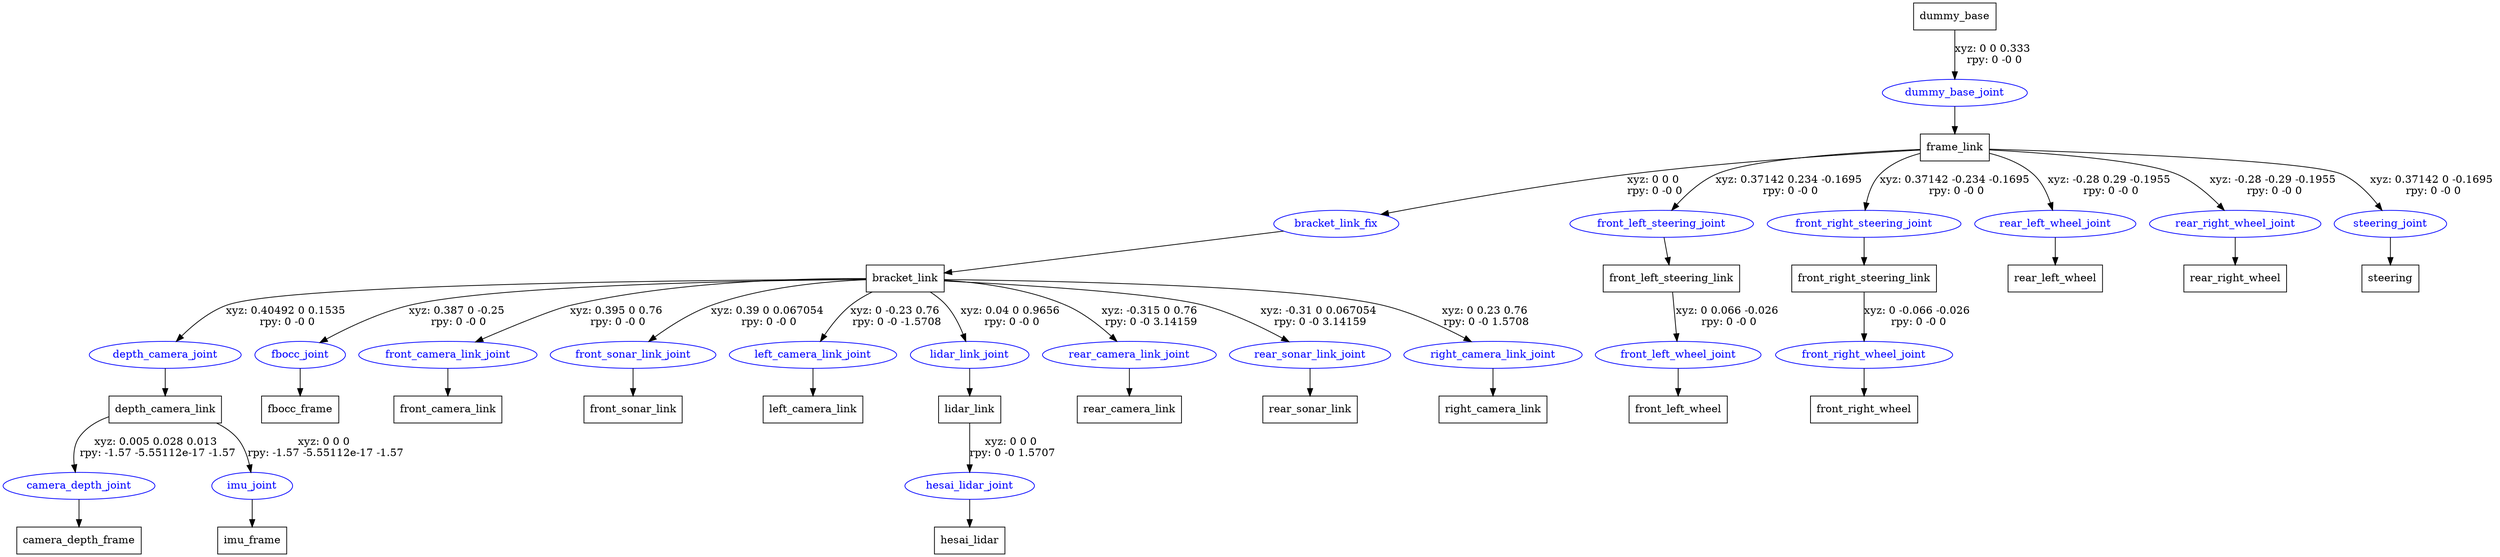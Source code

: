 digraph G {
node [shape=box];
"dummy_base" [label="dummy_base"];
"frame_link" [label="frame_link"];
"bracket_link" [label="bracket_link"];
"depth_camera_link" [label="depth_camera_link"];
"camera_depth_frame" [label="camera_depth_frame"];
"imu_frame" [label="imu_frame"];
"fbocc_frame" [label="fbocc_frame"];
"front_camera_link" [label="front_camera_link"];
"front_sonar_link" [label="front_sonar_link"];
"left_camera_link" [label="left_camera_link"];
"lidar_link" [label="lidar_link"];
"hesai_lidar" [label="hesai_lidar"];
"rear_camera_link" [label="rear_camera_link"];
"rear_sonar_link" [label="rear_sonar_link"];
"right_camera_link" [label="right_camera_link"];
"front_left_steering_link" [label="front_left_steering_link"];
"front_left_wheel" [label="front_left_wheel"];
"front_right_steering_link" [label="front_right_steering_link"];
"front_right_wheel" [label="front_right_wheel"];
"rear_left_wheel" [label="rear_left_wheel"];
"rear_right_wheel" [label="rear_right_wheel"];
"steering" [label="steering"];
node [shape=ellipse, color=blue, fontcolor=blue];
"dummy_base" -> "dummy_base_joint" [label="xyz: 0 0 0.333 \nrpy: 0 -0 0"]
"dummy_base_joint" -> "frame_link"
"frame_link" -> "bracket_link_fix" [label="xyz: 0 0 0 \nrpy: 0 -0 0"]
"bracket_link_fix" -> "bracket_link"
"bracket_link" -> "depth_camera_joint" [label="xyz: 0.40492 0 0.1535 \nrpy: 0 -0 0"]
"depth_camera_joint" -> "depth_camera_link"
"depth_camera_link" -> "camera_depth_joint" [label="xyz: 0.005 0.028 0.013 \nrpy: -1.57 -5.55112e-17 -1.57"]
"camera_depth_joint" -> "camera_depth_frame"
"depth_camera_link" -> "imu_joint" [label="xyz: 0 0 0 \nrpy: -1.57 -5.55112e-17 -1.57"]
"imu_joint" -> "imu_frame"
"bracket_link" -> "fbocc_joint" [label="xyz: 0.387 0 -0.25 \nrpy: 0 -0 0"]
"fbocc_joint" -> "fbocc_frame"
"bracket_link" -> "front_camera_link_joint" [label="xyz: 0.395 0 0.76 \nrpy: 0 -0 0"]
"front_camera_link_joint" -> "front_camera_link"
"bracket_link" -> "front_sonar_link_joint" [label="xyz: 0.39 0 0.067054 \nrpy: 0 -0 0"]
"front_sonar_link_joint" -> "front_sonar_link"
"bracket_link" -> "left_camera_link_joint" [label="xyz: 0 -0.23 0.76 \nrpy: 0 -0 -1.5708"]
"left_camera_link_joint" -> "left_camera_link"
"bracket_link" -> "lidar_link_joint" [label="xyz: 0.04 0 0.9656 \nrpy: 0 -0 0"]
"lidar_link_joint" -> "lidar_link"
"lidar_link" -> "hesai_lidar_joint" [label="xyz: 0 0 0 \nrpy: 0 -0 1.5707"]
"hesai_lidar_joint" -> "hesai_lidar"
"bracket_link" -> "rear_camera_link_joint" [label="xyz: -0.315 0 0.76 \nrpy: 0 -0 3.14159"]
"rear_camera_link_joint" -> "rear_camera_link"
"bracket_link" -> "rear_sonar_link_joint" [label="xyz: -0.31 0 0.067054 \nrpy: 0 -0 3.14159"]
"rear_sonar_link_joint" -> "rear_sonar_link"
"bracket_link" -> "right_camera_link_joint" [label="xyz: 0 0.23 0.76 \nrpy: 0 -0 1.5708"]
"right_camera_link_joint" -> "right_camera_link"
"frame_link" -> "front_left_steering_joint" [label="xyz: 0.37142 0.234 -0.1695 \nrpy: 0 -0 0"]
"front_left_steering_joint" -> "front_left_steering_link"
"front_left_steering_link" -> "front_left_wheel_joint" [label="xyz: 0 0.066 -0.026 \nrpy: 0 -0 0"]
"front_left_wheel_joint" -> "front_left_wheel"
"frame_link" -> "front_right_steering_joint" [label="xyz: 0.37142 -0.234 -0.1695 \nrpy: 0 -0 0"]
"front_right_steering_joint" -> "front_right_steering_link"
"front_right_steering_link" -> "front_right_wheel_joint" [label="xyz: 0 -0.066 -0.026 \nrpy: 0 -0 0"]
"front_right_wheel_joint" -> "front_right_wheel"
"frame_link" -> "rear_left_wheel_joint" [label="xyz: -0.28 0.29 -0.1955 \nrpy: 0 -0 0"]
"rear_left_wheel_joint" -> "rear_left_wheel"
"frame_link" -> "rear_right_wheel_joint" [label="xyz: -0.28 -0.29 -0.1955 \nrpy: 0 -0 0"]
"rear_right_wheel_joint" -> "rear_right_wheel"
"frame_link" -> "steering_joint" [label="xyz: 0.37142 0 -0.1695 \nrpy: 0 -0 0"]
"steering_joint" -> "steering"
}
